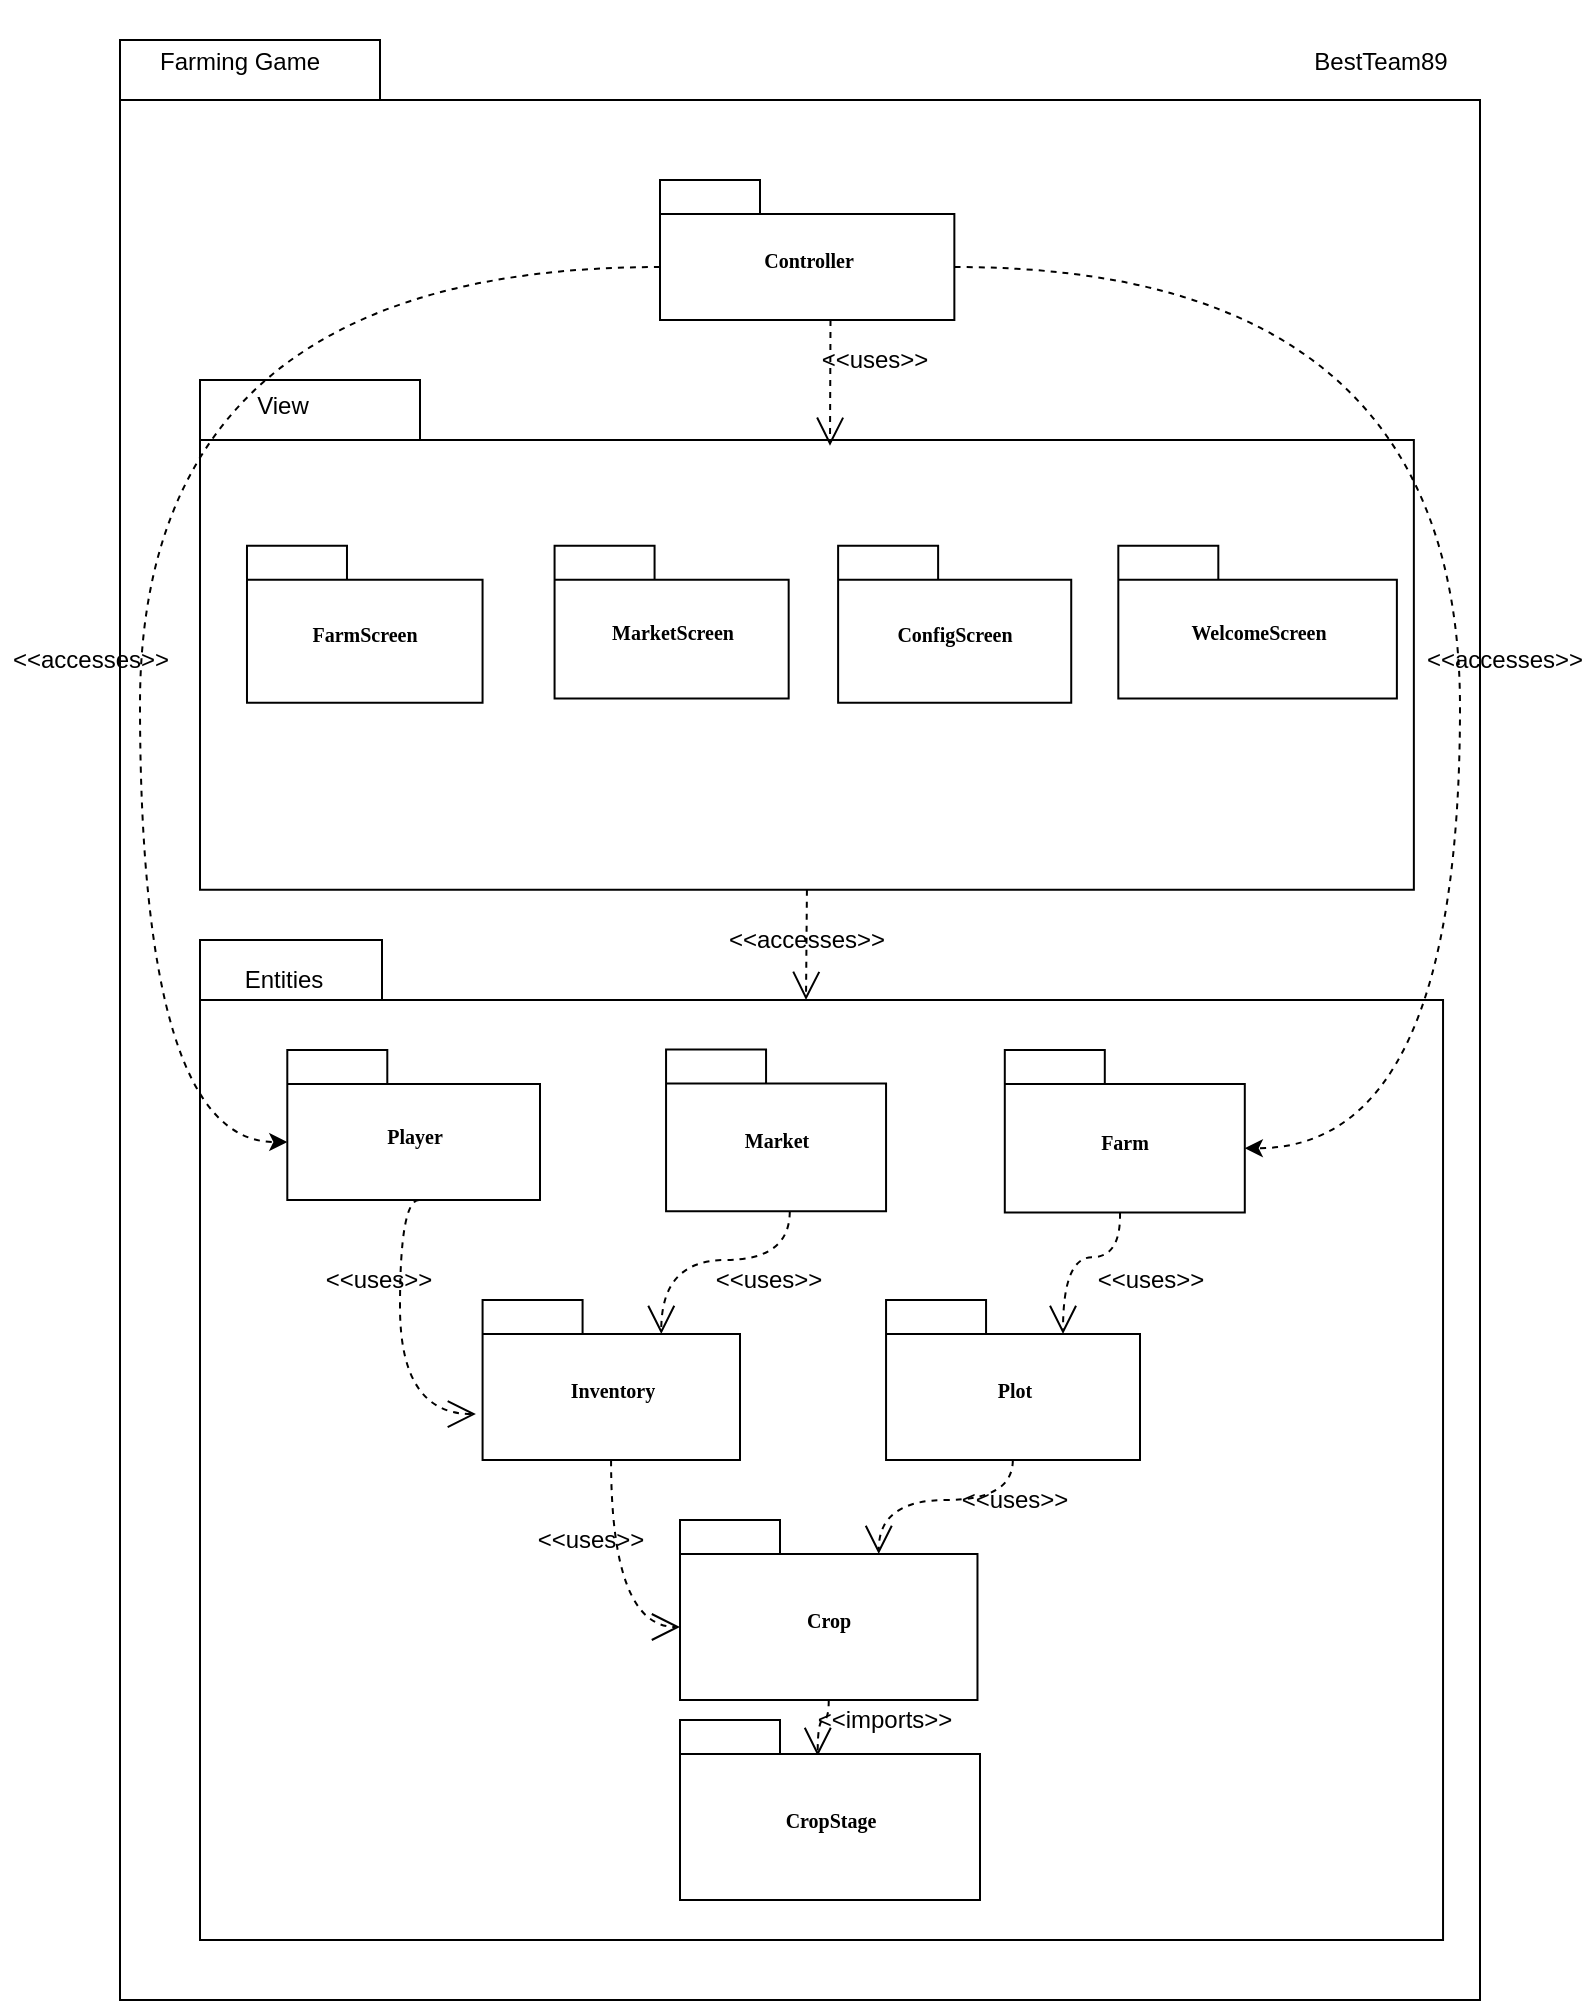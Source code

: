 <mxfile version="13.8.1" type="device"><diagram name="Page-1" id="b5b7bab2-c9e2-2cf4-8b2a-24fd1a2a6d21"><mxGraphModel dx="780" dy="695" grid="1" gridSize="10" guides="1" tooltips="1" connect="1" arrows="1" fold="1" page="1" pageScale="1" pageWidth="827" pageHeight="1169" background="#ffffff" math="0" shadow="0"><root><mxCell id="0"/><mxCell id="1" parent="0"/><mxCell id="6e0c8c40b5770093-19" value="" style="group" parent="1" vertex="1" connectable="0"><mxGeometry x="90" y="40" width="680" height="980" as="geometry"/></mxCell><mxCell id="6e0c8c40b5770093-20" value="" style="shape=folder;fontStyle=1;spacingTop=10;tabWidth=130;tabHeight=30;tabPosition=left;html=1;rounded=0;shadow=0;comic=0;labelBackgroundColor=none;strokeWidth=1;fontFamily=Verdana;fontSize=10;align=center;" parent="6e0c8c40b5770093-19" vertex="1"><mxGeometry width="680" height="980" as="geometry"/></mxCell><mxCell id="7o1p32hcQiAjMciBcLq9-27" value="Farming Game" style="text;html=1;strokeColor=none;fillColor=none;align=center;verticalAlign=middle;whiteSpace=wrap;rounded=0;" parent="6e0c8c40b5770093-19" vertex="1"><mxGeometry x="0.005" y="-19.995" width="120" height="61.25" as="geometry"/></mxCell><mxCell id="7o1p32hcQiAjMciBcLq9-34" value="" style="shape=folder;fontStyle=1;spacingTop=10;tabWidth=91;tabHeight=30;tabPosition=left;html=1;rounded=0;shadow=0;comic=0;labelBackgroundColor=none;strokeWidth=1;fontFamily=Verdana;fontSize=10;align=center;" parent="6e0c8c40b5770093-19" vertex="1"><mxGeometry x="40" y="450" width="621.52" height="500" as="geometry"/></mxCell><mxCell id="7o1p32hcQiAjMciBcLq9-35" value="Entities" style="text;html=1;strokeColor=none;fillColor=none;align=center;verticalAlign=middle;whiteSpace=wrap;rounded=0;" parent="6e0c8c40b5770093-19" vertex="1"><mxGeometry x="69.998" y="460" width="23.839" height="20" as="geometry"/></mxCell><mxCell id="7o1p32hcQiAjMciBcLq9-28" value="" style="group" parent="6e0c8c40b5770093-19" vertex="1" connectable="0"><mxGeometry x="40" y="170" width="606.93" height="254.89" as="geometry"/></mxCell><mxCell id="7o1p32hcQiAjMciBcLq9-29" value="" style="shape=folder;fontStyle=1;spacingTop=10;tabWidth=110;tabHeight=30;tabPosition=left;html=1;rounded=0;shadow=0;comic=0;labelBackgroundColor=none;strokeWidth=1;fontFamily=Verdana;fontSize=10;align=center;" parent="7o1p32hcQiAjMciBcLq9-28" vertex="1"><mxGeometry width="606.93" height="254.89" as="geometry"/></mxCell><mxCell id="7o1p32hcQiAjMciBcLq9-30" value="View" style="text;html=1;strokeColor=none;fillColor=none;align=center;verticalAlign=middle;whiteSpace=wrap;rounded=0;" parent="7o1p32hcQiAjMciBcLq9-28" vertex="1"><mxGeometry x="23.485" y="0.004" width="36.839" height="26.831" as="geometry"/></mxCell><mxCell id="7o1p32hcQiAjMciBcLq9-21" value="" style="group" parent="7o1p32hcQiAjMciBcLq9-28" vertex="1" connectable="0"><mxGeometry x="23.488" y="82.839" width="117.793" height="78.591" as="geometry"/></mxCell><mxCell id="7o1p32hcQiAjMciBcLq9-22" value="FarmScreen" style="shape=folder;fontStyle=1;spacingTop=10;tabWidth=50;tabHeight=17;tabPosition=left;html=1;rounded=0;shadow=0;comic=0;labelBackgroundColor=none;strokeWidth=1;fontFamily=Verdana;fontSize=10;align=center;" parent="7o1p32hcQiAjMciBcLq9-21" vertex="1"><mxGeometry width="117.793" height="78.591" as="geometry"/></mxCell><mxCell id="7o1p32hcQiAjMciBcLq9-25" value="" style="group" parent="7o1p32hcQiAjMciBcLq9-28" vertex="1" connectable="0"><mxGeometry x="459.162" y="82.839" width="139.279" height="83.82" as="geometry"/></mxCell><mxCell id="7o1p32hcQiAjMciBcLq9-26" value="WelcomeScreen" style="shape=folder;fontStyle=1;spacingTop=10;tabWidth=50;tabHeight=17;tabPosition=left;html=1;rounded=0;shadow=0;comic=0;labelBackgroundColor=none;strokeWidth=1;fontFamily=Verdana;fontSize=10;align=center;" parent="7o1p32hcQiAjMciBcLq9-25" vertex="1"><mxGeometry width="139.279" height="76.467" as="geometry"/></mxCell><mxCell id="7o1p32hcQiAjMciBcLq9-23" value="" style="group" parent="7o1p32hcQiAjMciBcLq9-28" vertex="1" connectable="0"><mxGeometry x="177.284" y="82.839" width="117.051" height="83.82" as="geometry"/></mxCell><mxCell id="7o1p32hcQiAjMciBcLq9-24" value="MarketScreen" style="shape=folder;fontStyle=1;spacingTop=10;tabWidth=50;tabHeight=17;tabPosition=left;html=1;rounded=0;shadow=0;comic=0;labelBackgroundColor=none;strokeWidth=1;fontFamily=Verdana;fontSize=10;align=center;" parent="7o1p32hcQiAjMciBcLq9-23" vertex="1"><mxGeometry width="117.051" height="76.467" as="geometry"/></mxCell><mxCell id="7o1p32hcQiAjMciBcLq9-19" value="" style="group" parent="7o1p32hcQiAjMciBcLq9-28" vertex="1" connectable="0"><mxGeometry x="319.059" y="82.839" width="116.557" height="78.591" as="geometry"/></mxCell><mxCell id="7o1p32hcQiAjMciBcLq9-20" value="ConfigScreen" style="shape=folder;fontStyle=1;spacingTop=10;tabWidth=50;tabHeight=17;tabPosition=left;html=1;rounded=0;shadow=0;comic=0;labelBackgroundColor=none;strokeWidth=1;fontFamily=Verdana;fontSize=10;align=center;" parent="7o1p32hcQiAjMciBcLq9-19" vertex="1"><mxGeometry width="116.557" height="78.591" as="geometry"/></mxCell><mxCell id="7o1p32hcQiAjMciBcLq9-1" value="" style="group" parent="6e0c8c40b5770093-19" vertex="1" connectable="0"><mxGeometry x="270" y="70" width="147.18" height="70" as="geometry"/></mxCell><mxCell id="7o1p32hcQiAjMciBcLq9-2" value="Controller" style="shape=folder;fontStyle=1;spacingTop=10;tabWidth=50;tabHeight=17;tabPosition=left;html=1;rounded=0;shadow=0;comic=0;labelBackgroundColor=none;strokeWidth=1;fontFamily=Verdana;fontSize=10;align=center;" parent="7o1p32hcQiAjMciBcLq9-1" vertex="1"><mxGeometry width="147.18" height="70" as="geometry"/></mxCell><mxCell id="7o1p32hcQiAjMciBcLq9-38" value="" style="endArrow=open;endSize=12;dashed=1;html=1;exitX=0.5;exitY=1;exitDx=0;exitDy=0;exitPerimeter=0;" parent="6e0c8c40b5770093-19" source="7o1p32hcQiAjMciBcLq9-29" edge="1"><mxGeometry width="160" relative="1" as="geometry"><mxPoint x="495.25" y="450" as="sourcePoint"/><mxPoint x="343" y="480" as="targetPoint"/></mxGeometry></mxCell><mxCell id="7o1p32hcQiAjMciBcLq9-8" value="Farm" style="shape=folder;fontStyle=1;spacingTop=10;tabWidth=50;tabHeight=17;tabPosition=left;html=1;rounded=0;shadow=0;comic=0;labelBackgroundColor=none;strokeWidth=1;fontFamily=Verdana;fontSize=10;align=center;" parent="6e0c8c40b5770093-19" vertex="1"><mxGeometry x="442.4" y="505" width="120" height="81.25" as="geometry"/></mxCell><mxCell id="7o1p32hcQiAjMciBcLq9-81" value="" style="endArrow=open;endSize=12;dashed=1;html=1;exitX=0.5;exitY=1;exitDx=0;exitDy=0;exitPerimeter=0;entryX=0.459;entryY=0.2;entryDx=0;entryDy=0;entryPerimeter=0;edgeStyle=orthogonalEdgeStyle;curved=1;" parent="6e0c8c40b5770093-19" source="7o1p32hcQiAjMciBcLq9-4" target="7o1p32hcQiAjMciBcLq9-6" edge="1"><mxGeometry width="160" relative="1" as="geometry"><mxPoint x="477.454" y="790" as="sourcePoint"/><mxPoint x="502.401" y="870" as="targetPoint"/></mxGeometry></mxCell><mxCell id="7o1p32hcQiAjMciBcLq9-13" value="" style="group" parent="6e0c8c40b5770093-19" vertex="1" connectable="0"><mxGeometry x="83.65" y="505" width="126.35" height="75" as="geometry"/></mxCell><mxCell id="7o1p32hcQiAjMciBcLq9-14" value="Player" style="shape=folder;fontStyle=1;spacingTop=10;tabWidth=50;tabHeight=17;tabPosition=left;html=1;rounded=0;shadow=0;comic=0;labelBackgroundColor=none;strokeWidth=1;fontFamily=Verdana;fontSize=10;align=center;" parent="7o1p32hcQiAjMciBcLq9-13" vertex="1"><mxGeometry width="126.35" height="75" as="geometry"/></mxCell><mxCell id="7o1p32hcQiAjMciBcLq9-7" value="" style="group" parent="6e0c8c40b5770093-19" vertex="1" connectable="0"><mxGeometry x="280" y="493.13" width="110" height="92.5" as="geometry"/></mxCell><mxCell id="7o1p32hcQiAjMciBcLq9-11" value="" style="group" parent="7o1p32hcQiAjMciBcLq9-7" vertex="1" connectable="0"><mxGeometry x="-6.972" y="11.562" width="110" height="80.937" as="geometry"/></mxCell><mxCell id="7o1p32hcQiAjMciBcLq9-12" value="Market" style="shape=folder;fontStyle=1;spacingTop=10;tabWidth=50;tabHeight=17;tabPosition=left;html=1;rounded=0;shadow=0;comic=0;labelBackgroundColor=none;strokeWidth=1;fontFamily=Verdana;fontSize=10;align=center;" parent="7o1p32hcQiAjMciBcLq9-11" vertex="1"><mxGeometry width="110" height="80.937" as="geometry"/></mxCell><mxCell id="7o1p32hcQiAjMciBcLq9-9" value="" style="group" parent="6e0c8c40b5770093-19" vertex="1" connectable="0"><mxGeometry x="181.29" y="630" width="128.71" height="80" as="geometry"/></mxCell><mxCell id="7o1p32hcQiAjMciBcLq9-10" value="Inventory" style="shape=folder;fontStyle=1;spacingTop=10;tabWidth=50;tabHeight=17;tabPosition=left;html=1;rounded=0;shadow=0;comic=0;labelBackgroundColor=none;strokeWidth=1;fontFamily=Verdana;fontSize=10;align=center;" parent="7o1p32hcQiAjMciBcLq9-9" vertex="1"><mxGeometry width="128.71" height="80" as="geometry"/></mxCell><mxCell id="7o1p32hcQiAjMciBcLq9-15" value="" style="group" parent="6e0c8c40b5770093-19" vertex="1" connectable="0"><mxGeometry x="383.03" y="630" width="126.97" height="80" as="geometry"/></mxCell><mxCell id="7o1p32hcQiAjMciBcLq9-16" value="Plot" style="shape=folder;fontStyle=1;spacingTop=10;tabWidth=50;tabHeight=17;tabPosition=left;html=1;rounded=0;shadow=0;comic=0;labelBackgroundColor=none;strokeWidth=1;fontFamily=Verdana;fontSize=10;align=center;" parent="7o1p32hcQiAjMciBcLq9-15" vertex="1"><mxGeometry width="126.97" height="80" as="geometry"/></mxCell><mxCell id="7o1p32hcQiAjMciBcLq9-82" value="" style="endArrow=open;endSize=12;dashed=1;html=1;exitX=0.5;exitY=1;exitDx=0;exitDy=0;exitPerimeter=0;entryX=-0.026;entryY=0.713;entryDx=0;entryDy=0;entryPerimeter=0;edgeStyle=orthogonalEdgeStyle;curved=1;" parent="6e0c8c40b5770093-19" target="7o1p32hcQiAjMciBcLq9-10" edge="1"><mxGeometry width="160" relative="1" as="geometry"><mxPoint x="149.564" y="580" as="sourcePoint"/><mxPoint x="181.293" y="663.5" as="targetPoint"/><Array as="points"><mxPoint x="140" y="580"/><mxPoint x="140" y="687"/></Array></mxGeometry></mxCell><mxCell id="7o1p32hcQiAjMciBcLq9-83" value="" style="endArrow=open;endSize=12;dashed=1;html=1;exitX=0.5;exitY=1;exitDx=0;exitDy=0;exitPerimeter=0;entryX=0;entryY=0;entryDx=89.355;entryDy=17;entryPerimeter=0;edgeStyle=orthogonalEdgeStyle;curved=1;" parent="6e0c8c40b5770093-19" target="7o1p32hcQiAjMciBcLq9-10" edge="1"><mxGeometry width="160" relative="1" as="geometry"><mxPoint x="334.894" y="585.63" as="sourcePoint"/><mxPoint x="366.623" y="669.13" as="targetPoint"/><Array as="points"><mxPoint x="335" y="610"/><mxPoint x="271" y="610"/></Array></mxGeometry></mxCell><mxCell id="7o1p32hcQiAjMciBcLq9-84" value="" style="endArrow=open;endSize=12;dashed=1;html=1;exitX=0.5;exitY=1;exitDx=0;exitDy=0;exitPerimeter=0;entryX=0;entryY=0;entryDx=88.485;entryDy=17;entryPerimeter=0;edgeStyle=orthogonalEdgeStyle;curved=1;" parent="6e0c8c40b5770093-19" target="7o1p32hcQiAjMciBcLq9-16" edge="1"><mxGeometry width="160" relative="1" as="geometry"><mxPoint x="500.004" y="586.25" as="sourcePoint"/><mxPoint x="531.733" y="669.75" as="targetPoint"/></mxGeometry></mxCell><mxCell id="7o1p32hcQiAjMciBcLq9-3" value="" style="group" parent="6e0c8c40b5770093-19" vertex="1" connectable="0"><mxGeometry x="280" y="740" width="148.74" height="90" as="geometry"/></mxCell><mxCell id="7o1p32hcQiAjMciBcLq9-4" value="Crop" style="shape=folder;fontStyle=1;spacingTop=10;tabWidth=50;tabHeight=17;tabPosition=left;html=1;rounded=0;shadow=0;comic=0;labelBackgroundColor=none;strokeWidth=1;fontFamily=Verdana;fontSize=10;align=center;" parent="7o1p32hcQiAjMciBcLq9-3" vertex="1"><mxGeometry width="148.74" height="90" as="geometry"/></mxCell><mxCell id="7o1p32hcQiAjMciBcLq9-5" value="" style="group" parent="6e0c8c40b5770093-19" vertex="1" connectable="0"><mxGeometry x="280" y="840" width="150" height="90" as="geometry"/></mxCell><mxCell id="7o1p32hcQiAjMciBcLq9-6" value="CropStage" style="shape=folder;fontStyle=1;spacingTop=10;tabWidth=50;tabHeight=17;tabPosition=left;html=1;rounded=0;shadow=0;comic=0;labelBackgroundColor=none;strokeWidth=1;fontFamily=Verdana;fontSize=10;align=center;" parent="7o1p32hcQiAjMciBcLq9-5" vertex="1"><mxGeometry width="150" height="90" as="geometry"/></mxCell><mxCell id="7o1p32hcQiAjMciBcLq9-85" value="" style="endArrow=open;endSize=12;dashed=1;html=1;exitX=0.5;exitY=1;exitDx=0;exitDy=0;exitPerimeter=0;entryX=0;entryY=0;entryDx=99.37;entryDy=17;entryPerimeter=0;edgeStyle=orthogonalEdgeStyle;curved=1;" parent="6e0c8c40b5770093-19" target="7o1p32hcQiAjMciBcLq9-4" edge="1"><mxGeometry width="160" relative="1" as="geometry"><mxPoint x="446.42" y="710" as="sourcePoint"/><mxPoint x="446.013" y="740" as="targetPoint"/><Array as="points"><mxPoint x="446" y="730"/><mxPoint x="379" y="730"/></Array></mxGeometry></mxCell><mxCell id="7o1p32hcQiAjMciBcLq9-86" value="" style="endArrow=open;endSize=12;dashed=1;html=1;exitX=0.5;exitY=1;exitDx=0;exitDy=0;exitPerimeter=0;entryX=0;entryY=0;entryDx=0;entryDy=53.5;entryPerimeter=0;edgeStyle=orthogonalEdgeStyle;curved=1;" parent="6e0c8c40b5770093-19" target="7o1p32hcQiAjMciBcLq9-4" edge="1"><mxGeometry width="160" relative="1" as="geometry"><mxPoint x="245.534" y="710.0" as="sourcePoint"/><mxPoint x="181.285" y="771.37" as="targetPoint"/><Array as="points"><mxPoint x="246" y="794"/></Array></mxGeometry></mxCell><mxCell id="7o1p32hcQiAjMciBcLq9-87" value="" style="endArrow=open;endSize=12;dashed=1;html=1;exitX=0.5;exitY=1;exitDx=0;exitDy=0;exitPerimeter=0;entryX=0.519;entryY=0.129;entryDx=0;entryDy=0;entryPerimeter=0;" parent="6e0c8c40b5770093-19" target="7o1p32hcQiAjMciBcLq9-29" edge="1"><mxGeometry width="160" relative="1" as="geometry"><mxPoint x="355.254" y="140.0" as="sourcePoint"/><mxPoint x="291.005" y="201.37" as="targetPoint"/></mxGeometry></mxCell><mxCell id="rCBNJkVxM0qf0tUSIo0g-1" style="edgeStyle=orthogonalEdgeStyle;rounded=0;orthogonalLoop=1;jettySize=auto;html=1;exitX=0;exitY=0;exitDx=0;exitDy=43.5;exitPerimeter=0;entryX=0;entryY=0;entryDx=0;entryDy=46;entryPerimeter=0;dashed=1;curved=1;" edge="1" parent="6e0c8c40b5770093-19" source="7o1p32hcQiAjMciBcLq9-2" target="7o1p32hcQiAjMciBcLq9-14"><mxGeometry relative="1" as="geometry"><Array as="points"><mxPoint x="10" y="114"/><mxPoint x="10" y="551"/></Array></mxGeometry></mxCell><mxCell id="rCBNJkVxM0qf0tUSIo0g-2" style="edgeStyle=orthogonalEdgeStyle;curved=1;rounded=0;orthogonalLoop=1;jettySize=auto;html=1;exitX=0;exitY=0;exitDx=147.18;exitDy=43.5;exitPerimeter=0;entryX=0;entryY=0;entryDx=120;entryDy=49.125;entryPerimeter=0;dashed=1;" edge="1" parent="6e0c8c40b5770093-19" source="7o1p32hcQiAjMciBcLq9-2" target="7o1p32hcQiAjMciBcLq9-8"><mxGeometry relative="1" as="geometry"><Array as="points"><mxPoint x="670" y="114"/><mxPoint x="670" y="554"/></Array></mxGeometry></mxCell><mxCell id="rCBNJkVxM0qf0tUSIo0g-3" value="&amp;lt;&amp;lt;uses&amp;gt;&amp;gt;" style="text;html=1;align=center;verticalAlign=middle;resizable=0;points=[];autosize=1;" vertex="1" parent="6e0c8c40b5770093-19"><mxGeometry x="93.84" y="610" width="70" height="20" as="geometry"/></mxCell><mxCell id="rCBNJkVxM0qf0tUSIo0g-5" value="&amp;lt;&amp;lt;uses&amp;gt;&amp;gt;" style="text;html=1;align=center;verticalAlign=middle;resizable=0;points=[];autosize=1;" vertex="1" parent="6e0c8c40b5770093-19"><mxGeometry x="289" y="610" width="70" height="20" as="geometry"/></mxCell><mxCell id="rCBNJkVxM0qf0tUSIo0g-52" value="&amp;lt;&amp;lt;imports&amp;gt;&amp;gt;" style="text;html=1;align=center;verticalAlign=middle;resizable=0;points=[];autosize=1;" vertex="1" parent="6e0c8c40b5770093-19"><mxGeometry x="342.18" y="830" width="80" height="20" as="geometry"/></mxCell><mxCell id="rCBNJkVxM0qf0tUSIo0g-53" value="&amp;lt;&amp;lt;uses&amp;gt;&amp;gt;" style="text;html=1;align=center;verticalAlign=middle;resizable=0;points=[];autosize=1;" vertex="1" parent="6e0c8c40b5770093-19"><mxGeometry x="480" y="610" width="70" height="20" as="geometry"/></mxCell><mxCell id="rCBNJkVxM0qf0tUSIo0g-54" value="&amp;lt;&amp;lt;uses&amp;gt;&amp;gt;" style="text;html=1;align=center;verticalAlign=middle;resizable=0;points=[];autosize=1;" vertex="1" parent="6e0c8c40b5770093-19"><mxGeometry x="411.51" y="720" width="70" height="20" as="geometry"/></mxCell><mxCell id="rCBNJkVxM0qf0tUSIo0g-55" value="&amp;lt;&amp;lt;uses&amp;gt;&amp;gt;" style="text;html=1;align=center;verticalAlign=middle;resizable=0;points=[];autosize=1;" vertex="1" parent="6e0c8c40b5770093-19"><mxGeometry x="200" y="740" width="70" height="20" as="geometry"/></mxCell><mxCell id="rCBNJkVxM0qf0tUSIo0g-56" value="&amp;lt;&amp;lt;accesses&amp;gt;&amp;gt;" style="text;html=1;align=center;verticalAlign=middle;resizable=0;points=[];autosize=1;" vertex="1" parent="6e0c8c40b5770093-19"><mxGeometry x="298.46" y="440" width="90" height="20" as="geometry"/></mxCell><mxCell id="rCBNJkVxM0qf0tUSIo0g-57" value="&amp;lt;&amp;lt;uses&amp;gt;&amp;gt;" style="text;html=1;align=center;verticalAlign=middle;resizable=0;points=[];autosize=1;" vertex="1" parent="6e0c8c40b5770093-19"><mxGeometry x="341.51" y="150" width="70" height="20" as="geometry"/></mxCell><mxCell id="rCBNJkVxM0qf0tUSIo0g-58" value="BestTeam89" style="text;html=1;align=center;verticalAlign=middle;resizable=0;points=[];autosize=1;" vertex="1" parent="6e0c8c40b5770093-19"><mxGeometry x="590" y="0.63" width="80" height="20" as="geometry"/></mxCell><mxCell id="rCBNJkVxM0qf0tUSIo0g-50" value="&amp;lt;&amp;lt;accesses&amp;gt;&amp;gt;" style="text;html=1;align=center;verticalAlign=middle;resizable=0;points=[];autosize=1;" vertex="1" parent="1"><mxGeometry x="30" y="340" width="90" height="20" as="geometry"/></mxCell><mxCell id="rCBNJkVxM0qf0tUSIo0g-51" value="&amp;lt;&amp;lt;accesses&amp;gt;&amp;gt;" style="text;html=1;align=center;verticalAlign=middle;resizable=0;points=[];autosize=1;" vertex="1" parent="1"><mxGeometry x="737" y="340" width="90" height="20" as="geometry"/></mxCell></root></mxGraphModel></diagram></mxfile>
